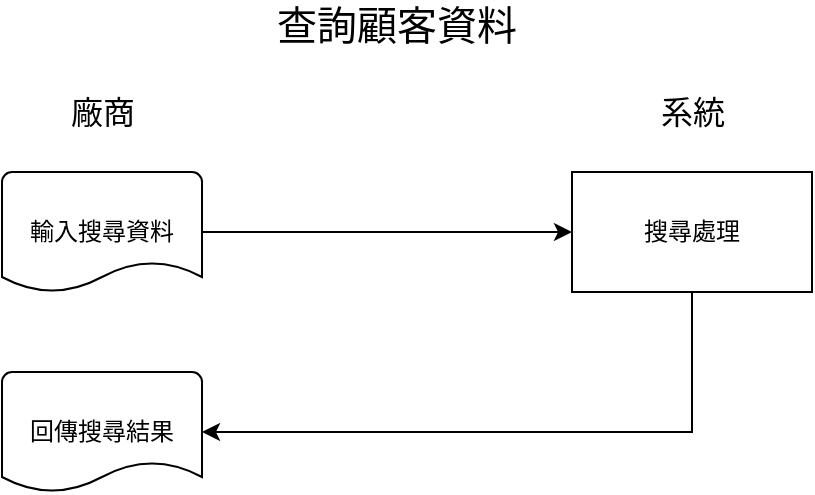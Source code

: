 <mxfile version="13.0.3" type="device"><diagram id="LdivYRl9cMCEjiuqvMUz" name="第1頁"><mxGraphModel dx="593" dy="347" grid="1" gridSize="10" guides="1" tooltips="1" connect="1" arrows="1" fold="1" page="1" pageScale="1" pageWidth="827" pageHeight="1169" math="0" shadow="0"><root><mxCell id="0"/><mxCell id="1" parent="0"/><mxCell id="tfIbJVKeeJ0Um3Ewn1DU-1" value="&lt;font style=&quot;font-size: 20px&quot;&gt;查詢顧客資料&lt;/font&gt;" style="text;html=1;align=center;verticalAlign=middle;resizable=0;points=[];autosize=1;strokeWidth=5;" vertex="1" parent="1"><mxGeometry x="307" y="36" width="140" height="20" as="geometry"/></mxCell><mxCell id="tfIbJVKeeJ0Um3Ewn1DU-6" style="edgeStyle=orthogonalEdgeStyle;rounded=0;orthogonalLoop=1;jettySize=auto;html=1;exitX=1;exitY=0.5;exitDx=0;exitDy=0;exitPerimeter=0;entryX=0;entryY=0.5;entryDx=0;entryDy=0;" edge="1" parent="1" source="tfIbJVKeeJ0Um3Ewn1DU-2" target="tfIbJVKeeJ0Um3Ewn1DU-5"><mxGeometry relative="1" as="geometry"/></mxCell><mxCell id="tfIbJVKeeJ0Um3Ewn1DU-2" value="輸入搜尋資料" style="strokeWidth=1;html=1;shape=mxgraph.flowchart.document2;whiteSpace=wrap;size=0.25;" vertex="1" parent="1"><mxGeometry x="180" y="120" width="100" height="60" as="geometry"/></mxCell><mxCell id="tfIbJVKeeJ0Um3Ewn1DU-3" value="&lt;font style=&quot;font-size: 16px&quot;&gt;廠商&lt;/font&gt;" style="text;html=1;align=center;verticalAlign=middle;resizable=0;points=[];autosize=1;" vertex="1" parent="1"><mxGeometry x="205" y="80" width="50" height="20" as="geometry"/></mxCell><mxCell id="tfIbJVKeeJ0Um3Ewn1DU-4" value="&lt;font style=&quot;font-size: 16px&quot;&gt;系統&lt;/font&gt;" style="text;html=1;align=center;verticalAlign=middle;resizable=0;points=[];autosize=1;" vertex="1" parent="1"><mxGeometry x="500" y="80" width="50" height="20" as="geometry"/></mxCell><mxCell id="tfIbJVKeeJ0Um3Ewn1DU-8" style="edgeStyle=orthogonalEdgeStyle;rounded=0;orthogonalLoop=1;jettySize=auto;html=1;exitX=0.5;exitY=1;exitDx=0;exitDy=0;entryX=1;entryY=0.5;entryDx=0;entryDy=0;entryPerimeter=0;" edge="1" parent="1" source="tfIbJVKeeJ0Um3Ewn1DU-5" target="tfIbJVKeeJ0Um3Ewn1DU-7"><mxGeometry relative="1" as="geometry"/></mxCell><mxCell id="tfIbJVKeeJ0Um3Ewn1DU-5" value="搜尋處理" style="rounded=0;whiteSpace=wrap;html=1;strokeWidth=1;strokeColor=#000000;" vertex="1" parent="1"><mxGeometry x="465" y="120" width="120" height="60" as="geometry"/></mxCell><mxCell id="tfIbJVKeeJ0Um3Ewn1DU-7" value="回傳搜尋結果" style="strokeWidth=1;html=1;shape=mxgraph.flowchart.document2;whiteSpace=wrap;size=0.25;" vertex="1" parent="1"><mxGeometry x="180" y="220" width="100" height="60" as="geometry"/></mxCell></root></mxGraphModel></diagram></mxfile>